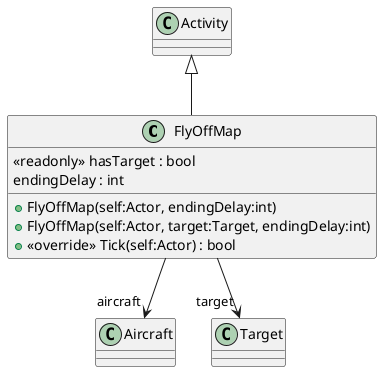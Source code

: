 @startuml
class FlyOffMap {
    <<readonly>> hasTarget : bool
    endingDelay : int
    + FlyOffMap(self:Actor, endingDelay:int)
    + FlyOffMap(self:Actor, target:Target, endingDelay:int)
    + <<override>> Tick(self:Actor) : bool
}
Activity <|-- FlyOffMap
FlyOffMap --> "aircraft" Aircraft
FlyOffMap --> "target" Target
@enduml
